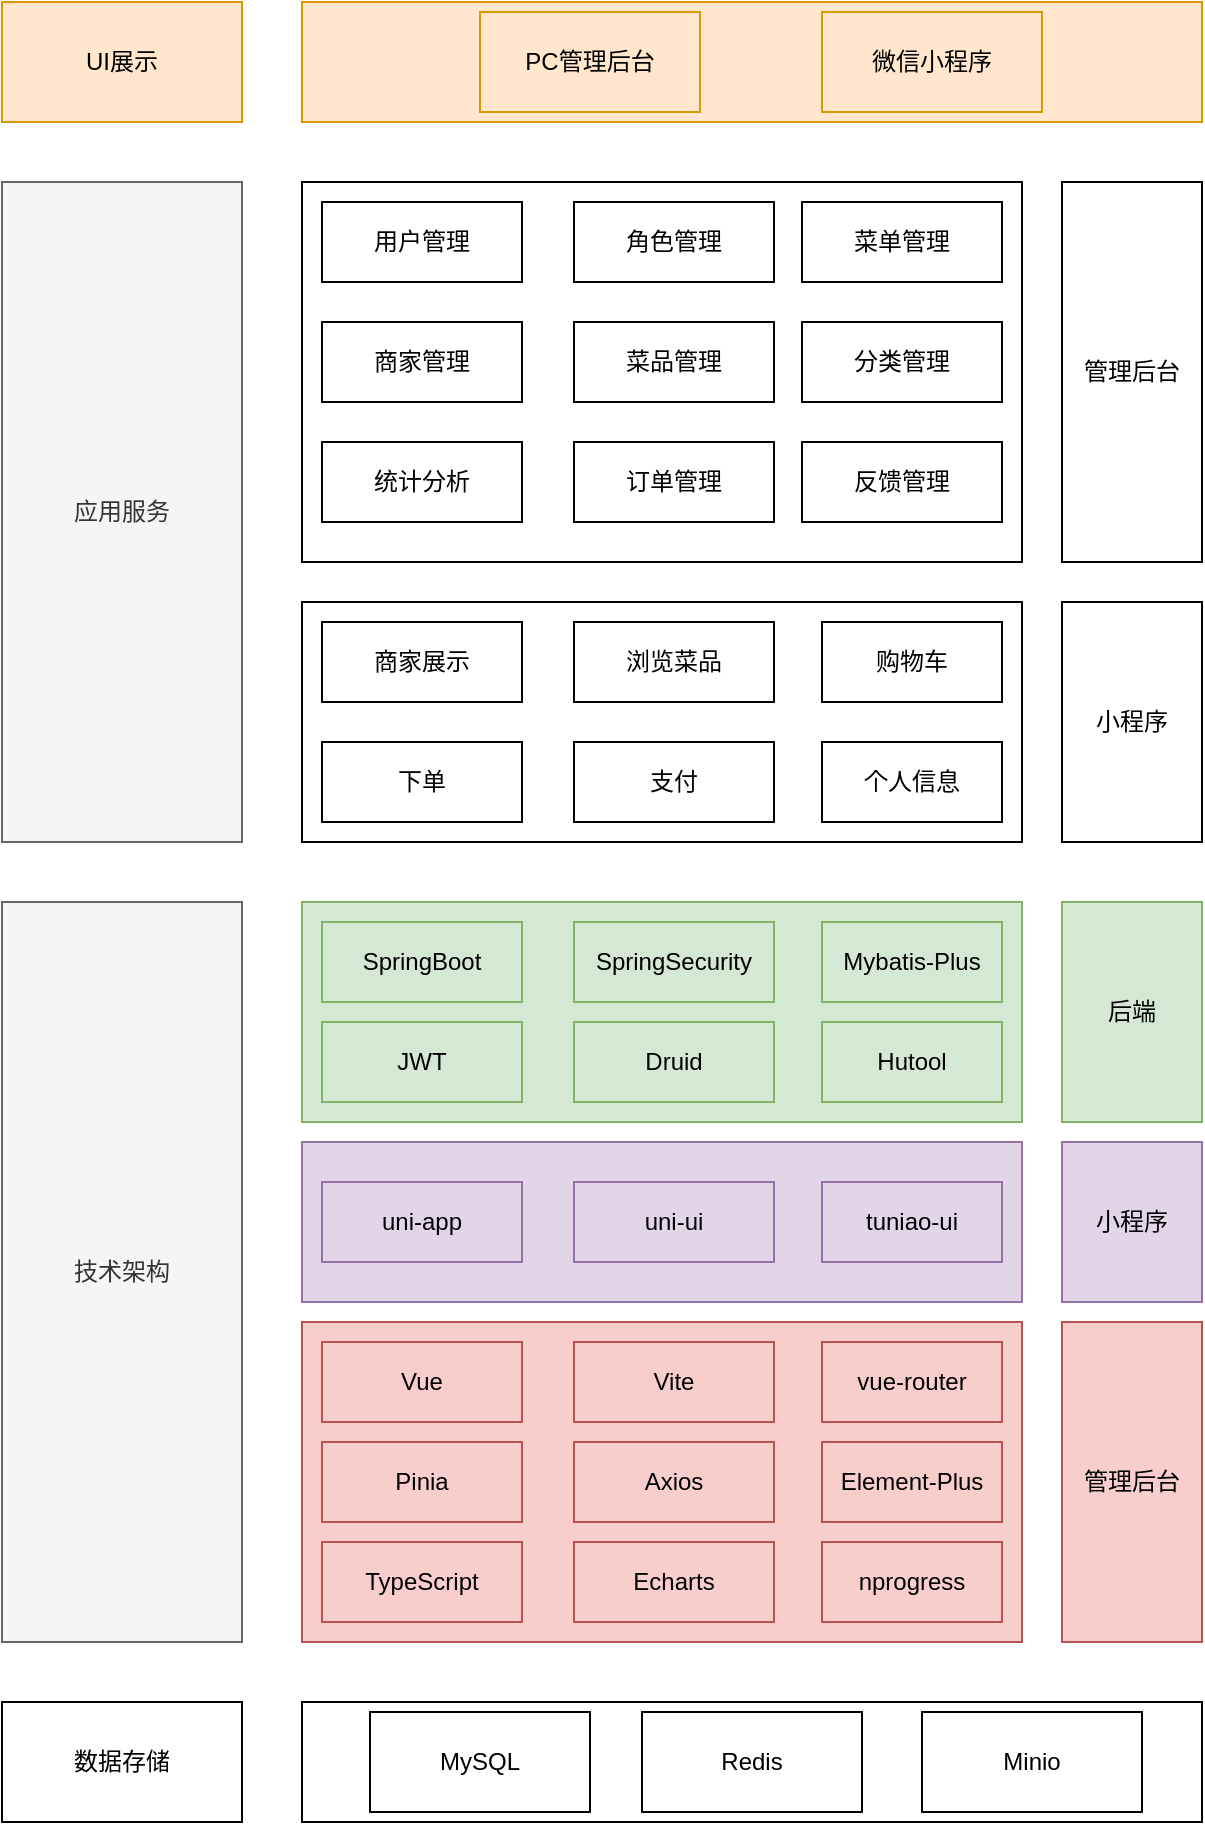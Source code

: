 <mxfile version="25.0.3">
  <diagram name="第 1 页" id="8up1TFRLoGJ1ylDCnul8">
    <mxGraphModel dx="909" dy="539" grid="1" gridSize="10" guides="1" tooltips="1" connect="1" arrows="1" fold="1" page="1" pageScale="1" pageWidth="827" pageHeight="1169" math="0" shadow="0">
      <root>
        <mxCell id="0" />
        <mxCell id="1" parent="0" />
        <mxCell id="2HdnOW5wauHoBpMCBvDK-2" value="" style="rounded=0;whiteSpace=wrap;html=1;fillColor=#ffe6cc;strokeColor=#d79b00;" vertex="1" parent="1">
          <mxGeometry x="270" y="30" width="450" height="60" as="geometry" />
        </mxCell>
        <mxCell id="2HdnOW5wauHoBpMCBvDK-3" value="UI展示" style="rounded=0;whiteSpace=wrap;html=1;fillColor=#ffe6cc;strokeColor=#d79b00;" vertex="1" parent="1">
          <mxGeometry x="120" y="30" width="120" height="60" as="geometry" />
        </mxCell>
        <mxCell id="2HdnOW5wauHoBpMCBvDK-4" value="PC管理后台" style="rounded=0;whiteSpace=wrap;html=1;fillColor=#ffe6cc;strokeColor=#d79b00;" vertex="1" parent="1">
          <mxGeometry x="359" y="35" width="110" height="50" as="geometry" />
        </mxCell>
        <mxCell id="2HdnOW5wauHoBpMCBvDK-5" value="微信小程序" style="rounded=0;whiteSpace=wrap;html=1;fillColor=#ffe6cc;strokeColor=#d79b00;" vertex="1" parent="1">
          <mxGeometry x="530" y="35" width="110" height="50" as="geometry" />
        </mxCell>
        <mxCell id="2HdnOW5wauHoBpMCBvDK-6" value="应用服务" style="rounded=0;whiteSpace=wrap;html=1;fillColor=#f5f5f5;fontColor=#333333;strokeColor=#666666;" vertex="1" parent="1">
          <mxGeometry x="120" y="120" width="120" height="330" as="geometry" />
        </mxCell>
        <mxCell id="2HdnOW5wauHoBpMCBvDK-7" value="技术架构" style="rounded=0;whiteSpace=wrap;html=1;fillColor=#f5f5f5;fontColor=#333333;strokeColor=#666666;" vertex="1" parent="1">
          <mxGeometry x="120" y="480" width="120" height="370" as="geometry" />
        </mxCell>
        <mxCell id="2HdnOW5wauHoBpMCBvDK-8" value="数据存储" style="rounded=0;whiteSpace=wrap;html=1;" vertex="1" parent="1">
          <mxGeometry x="120" y="880" width="120" height="60" as="geometry" />
        </mxCell>
        <mxCell id="2HdnOW5wauHoBpMCBvDK-9" value="" style="rounded=0;whiteSpace=wrap;html=1;" vertex="1" parent="1">
          <mxGeometry x="270" y="120" width="360" height="190" as="geometry" />
        </mxCell>
        <mxCell id="2HdnOW5wauHoBpMCBvDK-10" value="管理后台" style="rounded=0;whiteSpace=wrap;html=1;" vertex="1" parent="1">
          <mxGeometry x="650" y="120" width="70" height="190" as="geometry" />
        </mxCell>
        <mxCell id="2HdnOW5wauHoBpMCBvDK-11" value="" style="rounded=0;whiteSpace=wrap;html=1;" vertex="1" parent="1">
          <mxGeometry x="270" y="330" width="360" height="120" as="geometry" />
        </mxCell>
        <mxCell id="2HdnOW5wauHoBpMCBvDK-12" value="小程序" style="rounded=0;whiteSpace=wrap;html=1;" vertex="1" parent="1">
          <mxGeometry x="650" y="330" width="70" height="120" as="geometry" />
        </mxCell>
        <mxCell id="2HdnOW5wauHoBpMCBvDK-13" value="" style="rounded=0;whiteSpace=wrap;html=1;fillColor=#d5e8d4;strokeColor=#82b366;" vertex="1" parent="1">
          <mxGeometry x="270" y="480" width="360" height="110" as="geometry" />
        </mxCell>
        <mxCell id="2HdnOW5wauHoBpMCBvDK-14" value="后端" style="rounded=0;whiteSpace=wrap;html=1;fillColor=#d5e8d4;strokeColor=#82b366;" vertex="1" parent="1">
          <mxGeometry x="650" y="480" width="70" height="110" as="geometry" />
        </mxCell>
        <mxCell id="2HdnOW5wauHoBpMCBvDK-16" value="管理后台" style="rounded=0;whiteSpace=wrap;html=1;fillColor=#f8cecc;strokeColor=#b85450;" vertex="1" parent="1">
          <mxGeometry x="650" y="690" width="70" height="160" as="geometry" />
        </mxCell>
        <mxCell id="2HdnOW5wauHoBpMCBvDK-17" value="" style="rounded=0;whiteSpace=wrap;html=1;" vertex="1" parent="1">
          <mxGeometry x="270" y="880" width="450" height="60" as="geometry" />
        </mxCell>
        <mxCell id="2HdnOW5wauHoBpMCBvDK-18" value="MySQL" style="rounded=0;whiteSpace=wrap;html=1;" vertex="1" parent="1">
          <mxGeometry x="304" y="885" width="110" height="50" as="geometry" />
        </mxCell>
        <mxCell id="2HdnOW5wauHoBpMCBvDK-19" value="Redis" style="rounded=0;whiteSpace=wrap;html=1;" vertex="1" parent="1">
          <mxGeometry x="440" y="885" width="110" height="50" as="geometry" />
        </mxCell>
        <mxCell id="2HdnOW5wauHoBpMCBvDK-20" value="Minio" style="rounded=0;whiteSpace=wrap;html=1;" vertex="1" parent="1">
          <mxGeometry x="580" y="885" width="110" height="50" as="geometry" />
        </mxCell>
        <mxCell id="2HdnOW5wauHoBpMCBvDK-21" value="" style="rounded=0;whiteSpace=wrap;html=1;fillColor=#e1d5e7;strokeColor=#9673a6;" vertex="1" parent="1">
          <mxGeometry x="270" y="600" width="360" height="80" as="geometry" />
        </mxCell>
        <mxCell id="2HdnOW5wauHoBpMCBvDK-22" value="小程序" style="rounded=0;whiteSpace=wrap;html=1;fillColor=#e1d5e7;strokeColor=#9673a6;" vertex="1" parent="1">
          <mxGeometry x="650" y="600" width="70" height="80" as="geometry" />
        </mxCell>
        <mxCell id="2HdnOW5wauHoBpMCBvDK-23" value="用户管理" style="rounded=0;whiteSpace=wrap;html=1;" vertex="1" parent="1">
          <mxGeometry x="280" y="130" width="100" height="40" as="geometry" />
        </mxCell>
        <mxCell id="2HdnOW5wauHoBpMCBvDK-24" value="角色管理" style="rounded=0;whiteSpace=wrap;html=1;" vertex="1" parent="1">
          <mxGeometry x="406" y="130" width="100" height="40" as="geometry" />
        </mxCell>
        <mxCell id="2HdnOW5wauHoBpMCBvDK-26" value="商家管理" style="rounded=0;whiteSpace=wrap;html=1;" vertex="1" parent="1">
          <mxGeometry x="280" y="190" width="100" height="40" as="geometry" />
        </mxCell>
        <mxCell id="2HdnOW5wauHoBpMCBvDK-27" value="统计分析" style="rounded=0;whiteSpace=wrap;html=1;" vertex="1" parent="1">
          <mxGeometry x="280" y="250" width="100" height="40" as="geometry" />
        </mxCell>
        <mxCell id="2HdnOW5wauHoBpMCBvDK-31" value="反馈管理" style="rounded=0;whiteSpace=wrap;html=1;" vertex="1" parent="1">
          <mxGeometry x="520" y="250" width="100" height="40" as="geometry" />
        </mxCell>
        <mxCell id="2HdnOW5wauHoBpMCBvDK-32" value="商家展示" style="rounded=0;whiteSpace=wrap;html=1;" vertex="1" parent="1">
          <mxGeometry x="280" y="340" width="100" height="40" as="geometry" />
        </mxCell>
        <mxCell id="2HdnOW5wauHoBpMCBvDK-33" value="浏览菜品" style="rounded=0;whiteSpace=wrap;html=1;" vertex="1" parent="1">
          <mxGeometry x="406" y="340" width="100" height="40" as="geometry" />
        </mxCell>
        <mxCell id="2HdnOW5wauHoBpMCBvDK-34" value="购物车" style="rounded=0;whiteSpace=wrap;html=1;" vertex="1" parent="1">
          <mxGeometry x="530" y="340" width="90" height="40" as="geometry" />
        </mxCell>
        <mxCell id="2HdnOW5wauHoBpMCBvDK-35" value="下单" style="rounded=0;whiteSpace=wrap;html=1;" vertex="1" parent="1">
          <mxGeometry x="280" y="400" width="100" height="40" as="geometry" />
        </mxCell>
        <mxCell id="2HdnOW5wauHoBpMCBvDK-36" value="支付" style="rounded=0;whiteSpace=wrap;html=1;" vertex="1" parent="1">
          <mxGeometry x="406" y="400" width="100" height="40" as="geometry" />
        </mxCell>
        <mxCell id="2HdnOW5wauHoBpMCBvDK-40" value="个人信息" style="rounded=0;whiteSpace=wrap;html=1;" vertex="1" parent="1">
          <mxGeometry x="530" y="400" width="90" height="40" as="geometry" />
        </mxCell>
        <mxCell id="2HdnOW5wauHoBpMCBvDK-41" value="SpringBoot" style="rounded=0;whiteSpace=wrap;html=1;fillColor=#d5e8d4;strokeColor=#82b366;" vertex="1" parent="1">
          <mxGeometry x="280" y="490" width="100" height="40" as="geometry" />
        </mxCell>
        <mxCell id="2HdnOW5wauHoBpMCBvDK-42" value="SpringSecurity" style="rounded=0;whiteSpace=wrap;html=1;fillColor=#d5e8d4;strokeColor=#82b366;" vertex="1" parent="1">
          <mxGeometry x="406" y="490" width="100" height="40" as="geometry" />
        </mxCell>
        <mxCell id="2HdnOW5wauHoBpMCBvDK-43" value="Mybatis-Plus" style="rounded=0;whiteSpace=wrap;html=1;fillColor=#d5e8d4;strokeColor=#82b366;" vertex="1" parent="1">
          <mxGeometry x="530" y="490" width="90" height="40" as="geometry" />
        </mxCell>
        <mxCell id="2HdnOW5wauHoBpMCBvDK-44" value="JWT" style="rounded=0;whiteSpace=wrap;html=1;fillColor=#d5e8d4;strokeColor=#82b366;" vertex="1" parent="1">
          <mxGeometry x="280" y="540" width="100" height="40" as="geometry" />
        </mxCell>
        <mxCell id="2HdnOW5wauHoBpMCBvDK-45" value="Druid" style="rounded=0;whiteSpace=wrap;html=1;fillColor=#d5e8d4;strokeColor=#82b366;" vertex="1" parent="1">
          <mxGeometry x="406" y="540" width="100" height="40" as="geometry" />
        </mxCell>
        <mxCell id="2HdnOW5wauHoBpMCBvDK-46" value="Hutool" style="rounded=0;whiteSpace=wrap;html=1;fillColor=#d5e8d4;strokeColor=#82b366;" vertex="1" parent="1">
          <mxGeometry x="530" y="540" width="90" height="40" as="geometry" />
        </mxCell>
        <mxCell id="2HdnOW5wauHoBpMCBvDK-50" value="uni-app" style="rounded=0;whiteSpace=wrap;html=1;fillColor=#e1d5e7;strokeColor=#9673a6;" vertex="1" parent="1">
          <mxGeometry x="280" y="620" width="100" height="40" as="geometry" />
        </mxCell>
        <mxCell id="2HdnOW5wauHoBpMCBvDK-51" value="uni-ui" style="rounded=0;whiteSpace=wrap;html=1;fillColor=#e1d5e7;strokeColor=#9673a6;" vertex="1" parent="1">
          <mxGeometry x="406" y="620" width="100" height="40" as="geometry" />
        </mxCell>
        <mxCell id="2HdnOW5wauHoBpMCBvDK-52" value="tuniao-ui" style="rounded=0;whiteSpace=wrap;html=1;fillColor=#e1d5e7;strokeColor=#9673a6;" vertex="1" parent="1">
          <mxGeometry x="530" y="620" width="90" height="40" as="geometry" />
        </mxCell>
        <mxCell id="2HdnOW5wauHoBpMCBvDK-65" value="" style="group;fillColor=#f8cecc;strokeColor=#b85450;" vertex="1" connectable="0" parent="1">
          <mxGeometry x="270" y="690" width="360" height="160" as="geometry" />
        </mxCell>
        <mxCell id="2HdnOW5wauHoBpMCBvDK-15" value="" style="rounded=0;whiteSpace=wrap;html=1;movable=1;resizable=1;rotatable=1;deletable=1;editable=1;locked=0;connectable=1;fillColor=#f8cecc;strokeColor=#b85450;" vertex="1" parent="2HdnOW5wauHoBpMCBvDK-65">
          <mxGeometry width="360" height="160" as="geometry" />
        </mxCell>
        <mxCell id="2HdnOW5wauHoBpMCBvDK-56" value="Vue" style="rounded=0;whiteSpace=wrap;html=1;movable=1;resizable=1;rotatable=1;deletable=1;editable=1;locked=0;connectable=1;fillColor=#f8cecc;strokeColor=#b85450;" vertex="1" parent="2HdnOW5wauHoBpMCBvDK-65">
          <mxGeometry x="10" y="10" width="100" height="40" as="geometry" />
        </mxCell>
        <mxCell id="2HdnOW5wauHoBpMCBvDK-57" value="Vite" style="rounded=0;whiteSpace=wrap;html=1;movable=1;resizable=1;rotatable=1;deletable=1;editable=1;locked=0;connectable=1;fillColor=#f8cecc;strokeColor=#b85450;" vertex="1" parent="2HdnOW5wauHoBpMCBvDK-65">
          <mxGeometry x="136" y="10" width="100" height="40" as="geometry" />
        </mxCell>
        <mxCell id="2HdnOW5wauHoBpMCBvDK-58" value="vue-router" style="rounded=0;whiteSpace=wrap;html=1;movable=1;resizable=1;rotatable=1;deletable=1;editable=1;locked=0;connectable=1;fillColor=#f8cecc;strokeColor=#b85450;" vertex="1" parent="2HdnOW5wauHoBpMCBvDK-65">
          <mxGeometry x="260" y="10" width="90" height="40" as="geometry" />
        </mxCell>
        <mxCell id="2HdnOW5wauHoBpMCBvDK-59" value="Pinia" style="rounded=0;whiteSpace=wrap;html=1;movable=1;resizable=1;rotatable=1;deletable=1;editable=1;locked=0;connectable=1;fillColor=#f8cecc;strokeColor=#b85450;" vertex="1" parent="2HdnOW5wauHoBpMCBvDK-65">
          <mxGeometry x="10" y="60" width="100" height="40" as="geometry" />
        </mxCell>
        <mxCell id="2HdnOW5wauHoBpMCBvDK-60" value="Axios" style="rounded=0;whiteSpace=wrap;html=1;movable=1;resizable=1;rotatable=1;deletable=1;editable=1;locked=0;connectable=1;fillColor=#f8cecc;strokeColor=#b85450;" vertex="1" parent="2HdnOW5wauHoBpMCBvDK-65">
          <mxGeometry x="136" y="60" width="100" height="40" as="geometry" />
        </mxCell>
        <mxCell id="2HdnOW5wauHoBpMCBvDK-61" value="Element-Plus" style="rounded=0;whiteSpace=wrap;html=1;movable=1;resizable=1;rotatable=1;deletable=1;editable=1;locked=0;connectable=1;fillColor=#f8cecc;strokeColor=#b85450;" vertex="1" parent="2HdnOW5wauHoBpMCBvDK-65">
          <mxGeometry x="260" y="60" width="90" height="40" as="geometry" />
        </mxCell>
        <mxCell id="2HdnOW5wauHoBpMCBvDK-62" value="TypeScript" style="rounded=0;whiteSpace=wrap;html=1;movable=1;resizable=1;rotatable=1;deletable=1;editable=1;locked=0;connectable=1;fillColor=#f8cecc;strokeColor=#b85450;" vertex="1" parent="2HdnOW5wauHoBpMCBvDK-65">
          <mxGeometry x="10" y="110" width="100" height="40" as="geometry" />
        </mxCell>
        <mxCell id="2HdnOW5wauHoBpMCBvDK-63" value="Echarts" style="rounded=0;whiteSpace=wrap;html=1;movable=1;resizable=1;rotatable=1;deletable=1;editable=1;locked=0;connectable=1;fillColor=#f8cecc;strokeColor=#b85450;" vertex="1" parent="2HdnOW5wauHoBpMCBvDK-65">
          <mxGeometry x="136" y="110" width="100" height="40" as="geometry" />
        </mxCell>
        <mxCell id="2HdnOW5wauHoBpMCBvDK-64" value="nprogress" style="rounded=0;whiteSpace=wrap;html=1;movable=1;resizable=1;rotatable=1;deletable=1;editable=1;locked=0;connectable=1;fillColor=#f8cecc;strokeColor=#b85450;" vertex="1" parent="2HdnOW5wauHoBpMCBvDK-65">
          <mxGeometry x="260" y="110" width="90" height="40" as="geometry" />
        </mxCell>
        <mxCell id="2HdnOW5wauHoBpMCBvDK-66" value="菜单管理" style="rounded=0;whiteSpace=wrap;html=1;" vertex="1" parent="1">
          <mxGeometry x="520" y="130" width="100" height="40" as="geometry" />
        </mxCell>
        <mxCell id="2HdnOW5wauHoBpMCBvDK-67" value="菜品管理" style="rounded=0;whiteSpace=wrap;html=1;" vertex="1" parent="1">
          <mxGeometry x="406" y="190" width="100" height="40" as="geometry" />
        </mxCell>
        <mxCell id="2HdnOW5wauHoBpMCBvDK-69" value="分类管理" style="rounded=0;whiteSpace=wrap;html=1;" vertex="1" parent="1">
          <mxGeometry x="520" y="190" width="100" height="40" as="geometry" />
        </mxCell>
        <mxCell id="2HdnOW5wauHoBpMCBvDK-70" value="订单管理" style="rounded=0;whiteSpace=wrap;html=1;" vertex="1" parent="1">
          <mxGeometry x="406" y="250" width="100" height="40" as="geometry" />
        </mxCell>
      </root>
    </mxGraphModel>
  </diagram>
</mxfile>
